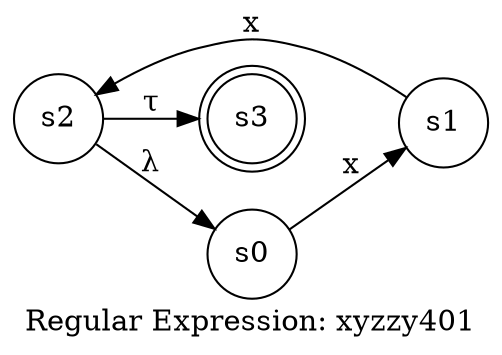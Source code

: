 digraph finite_state_machine {
	label="Regular Expression: xyzzy401";
	rankdir=LR;
	size="8,5"
	node [shape = doublecircle]; s3;
	node [shape = circle];
	s0 -> s1 [ label = "x" ];
	s1 -> s2 [ label = "x" ];
	s2 -> s0 [ label = "λ" ];
	s2 -> s3 [ label = "τ" ];
}
